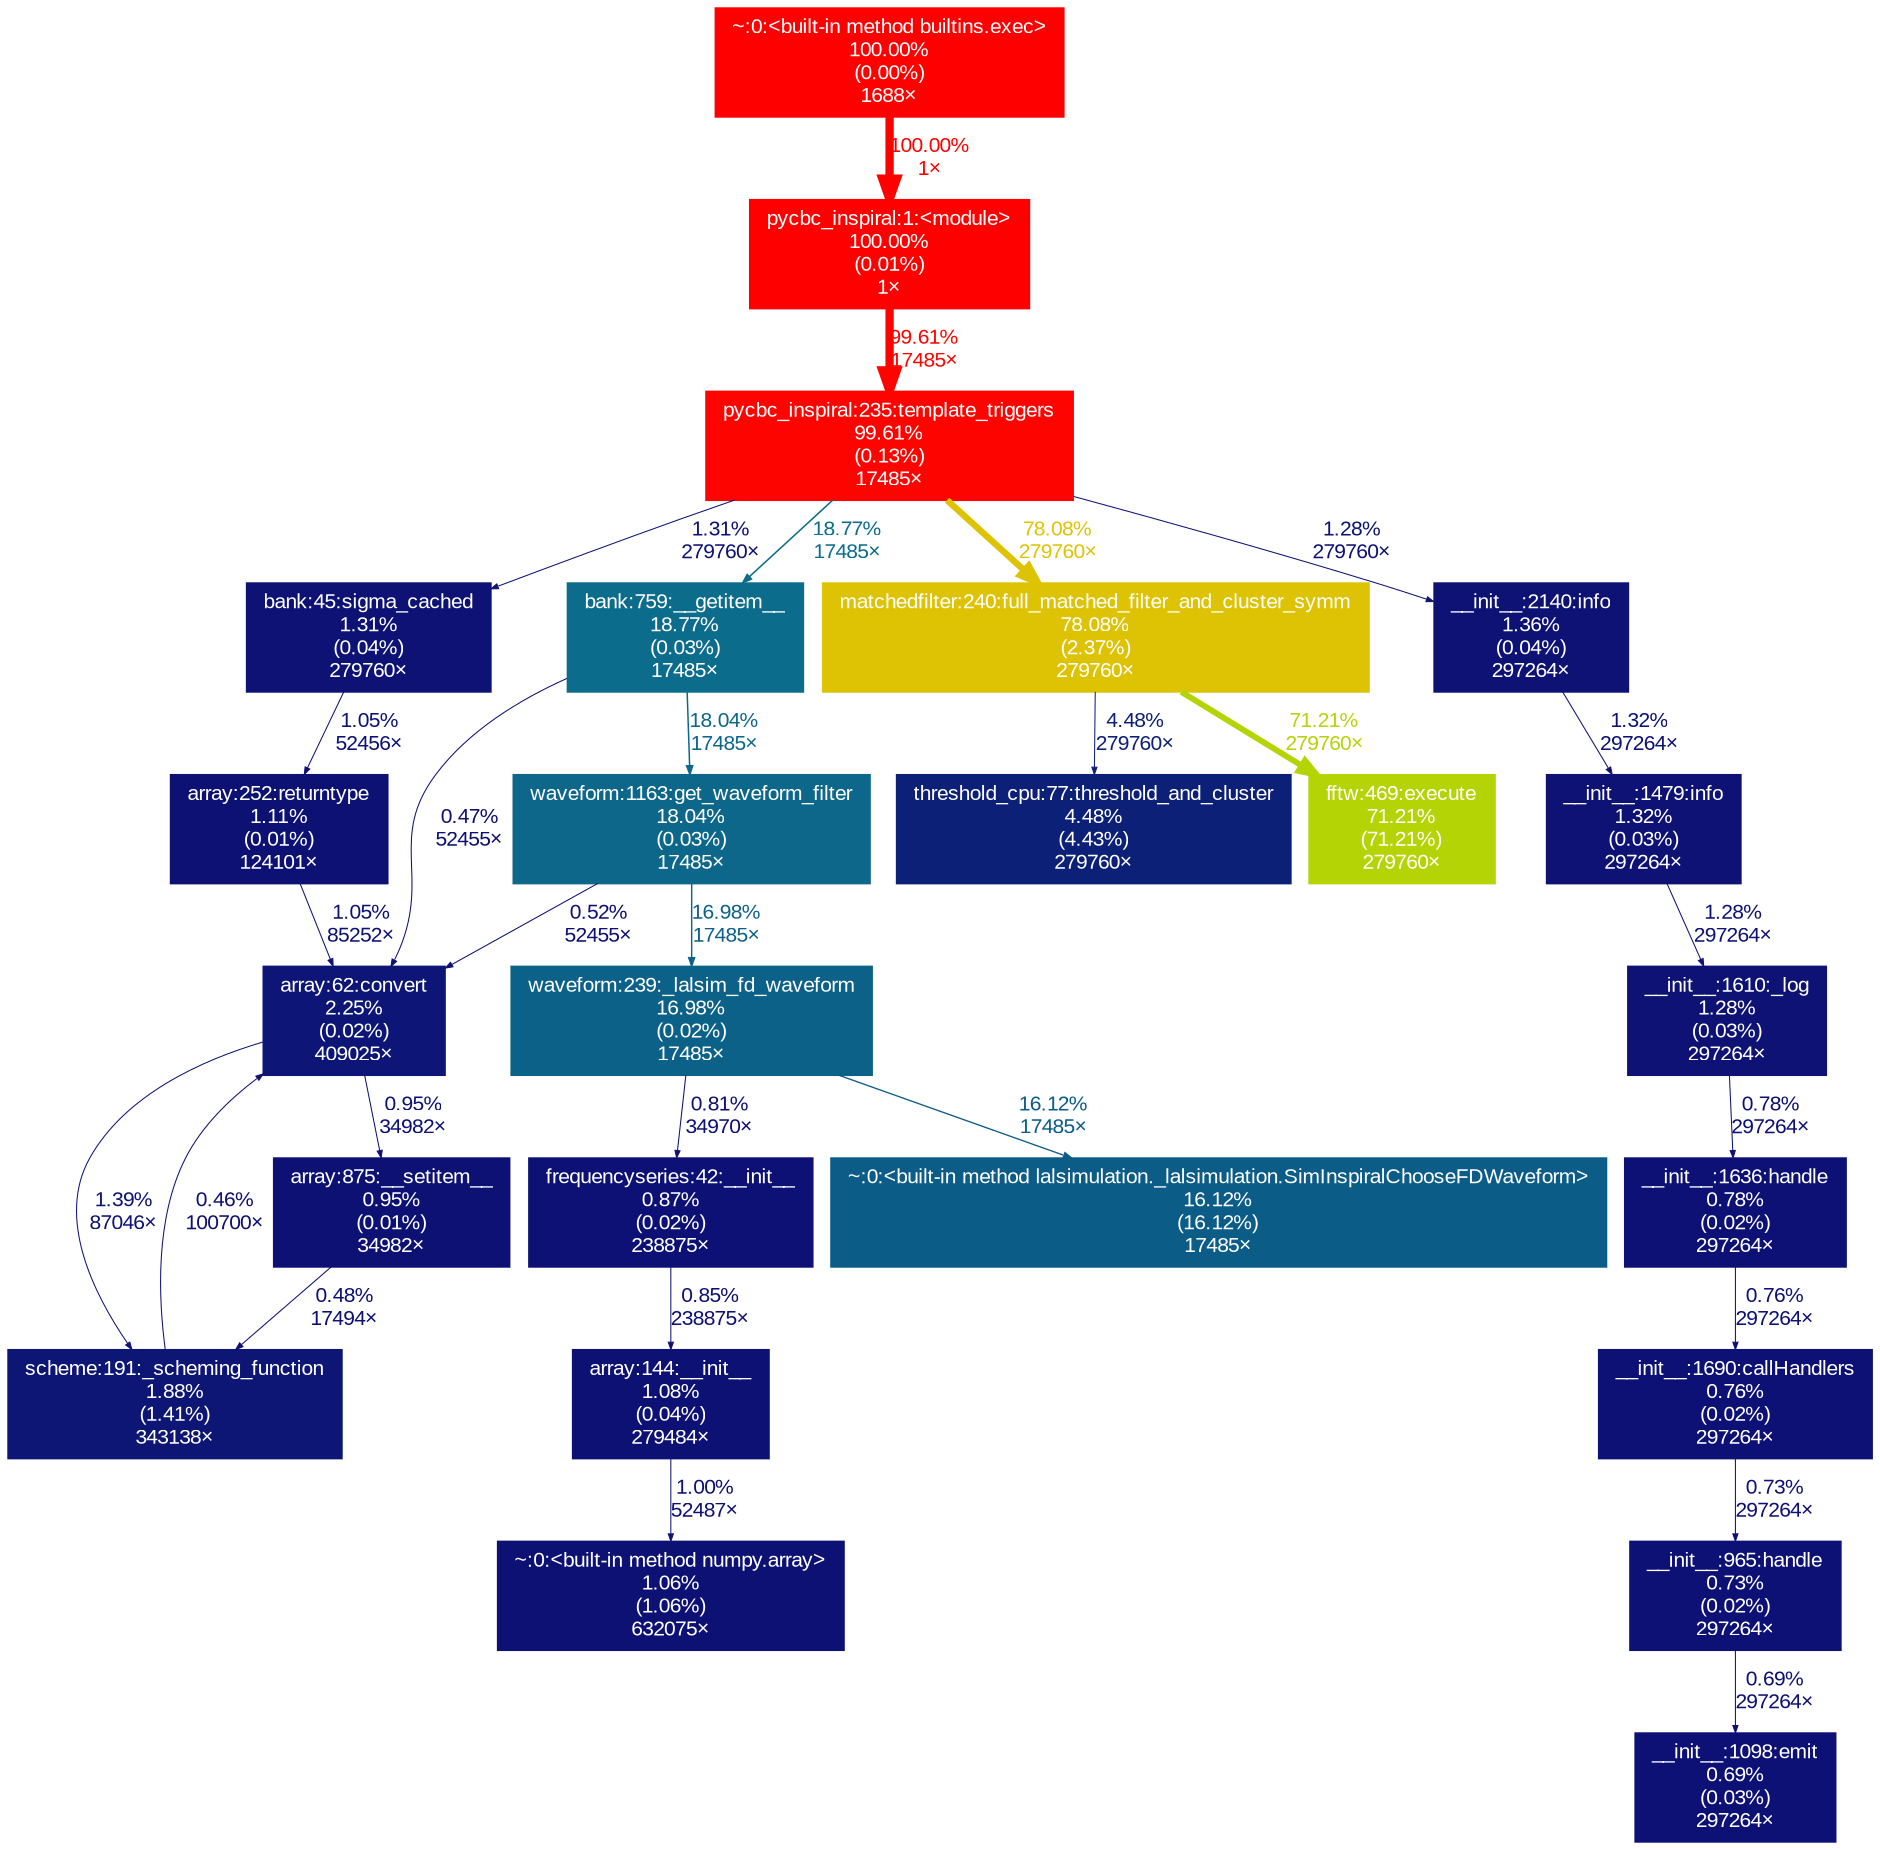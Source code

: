 digraph {
	graph [fontname=Arial, nodesep=0.125, ranksep=0.25];
	node [fontcolor=white, fontname=Arial, height=0, shape=box, style=filled, width=0];
	edge [fontname=Arial];
	372 [color="#ff0000", fontcolor="#ffffff", fontsize="10.00", label="pycbc_inspiral:1:<module>\n100.00%\n(0.01%)\n1×", tooltip="/work/pi_ccapano_umassd_edu/nperla_umassd_edu/envs/pycbc/bin/pycbc_inspiral"];
	372 -> 2565 [arrowsize="1.00", color="#fe0400", fontcolor="#fe0400", fontsize="10.00", label="99.61%\n17485×", labeldistance="3.98", penwidth="3.98"];
	1461 [color="#0d1174", fontcolor="#ffffff", fontsize="10.00", label="~:0:<built-in method numpy.array>\n1.06%\n(1.06%)\n632075×", tooltip="~"];
	1471 [color="#ff0000", fontcolor="#ffffff", fontsize="10.00", label="~:0:<built-in method builtins.exec>\n100.00%\n(0.00%)\n1688×", tooltip="~"];
	1471 -> 372 [arrowsize="1.00", color="#ff0000", fontcolor="#ff0000", fontsize="10.00", label="100.00%\n1×", labeldistance="4.00", penwidth="4.00"];
	1642 [color="#0d1074", fontcolor="#ffffff", fontsize="10.00", label="__init__:1098:emit\n0.69%\n(0.03%)\n297264×", tooltip="/work/pi_ccapano_umassd_edu/nperla_umassd_edu/envs/pycbc/lib/python3.11/logging/__init__.py"];
	1893 [color="#0d1575", fontcolor="#ffffff", fontsize="10.00", label="scheme:191:_scheming_function\n1.88%\n(1.41%)\n343138×", tooltip="/work/pi_ccapano_umassd_edu/nperla_umassd_edu/envs/pycbc/lib/python3.11/site-packages/pycbc/scheme.py"];
	1893 -> 3610 [arrowsize="0.35", color="#0d0f73", fontcolor="#0d0f73", fontsize="10.00", label="0.46%\n100700×", labeldistance="0.50", penwidth="0.50"];
	2155 [color="#0d1174", fontcolor="#ffffff", fontsize="10.00", label="array:144:__init__\n1.08%\n(0.04%)\n279484×", tooltip="/work/pi_ccapano_umassd_edu/nperla_umassd_edu/envs/pycbc/lib/python3.11/site-packages/pycbc/types/array.py"];
	2155 -> 1461 [arrowsize="0.35", color="#0d1174", fontcolor="#0d1174", fontsize="10.00", label="1.00%\n52487×", labeldistance="0.50", penwidth="0.50"];
	2180 [color="#0d1274", fontcolor="#ffffff", fontsize="10.00", label="bank:45:sigma_cached\n1.31%\n(0.04%)\n279760×", tooltip="/work/pi_ccapano_umassd_edu/nperla_umassd_edu/envs/pycbc/lib/python3.11/site-packages/pycbc/waveform/bank.py"];
	2180 -> 7521 [arrowsize="0.35", color="#0d1174", fontcolor="#0d1174", fontsize="10.00", label="1.05%\n52456×", labeldistance="0.50", penwidth="0.50"];
	2181 [color="#0c6c8b", fontcolor="#ffffff", fontsize="10.00", label="bank:759:__getitem__\n18.77%\n(0.03%)\n17485×", tooltip="/work/pi_ccapano_umassd_edu/nperla_umassd_edu/envs/pycbc/lib/python3.11/site-packages/pycbc/waveform/bank.py"];
	2181 -> 2606 [arrowsize="0.42", color="#0c678a", fontcolor="#0c678a", fontsize="10.00", label="18.04%\n17485×", labeldistance="0.72", penwidth="0.72"];
	2181 -> 3610 [arrowsize="0.35", color="#0d0f73", fontcolor="#0d0f73", fontsize="10.00", label="0.47%\n52455×", labeldistance="0.50", penwidth="0.50"];
	2257 [color="#0d1174", fontcolor="#ffffff", fontsize="10.00", label="array:875:__setitem__\n0.95%\n(0.01%)\n34982×", tooltip="/work/pi_ccapano_umassd_edu/nperla_umassd_edu/envs/pycbc/lib/python3.11/site-packages/pycbc/types/array.py"];
	2257 -> 1893 [arrowsize="0.35", color="#0d0f73", fontcolor="#0d0f73", fontsize="10.00", label="0.48%\n17494×", labeldistance="0.50", penwidth="0.50"];
	2270 [color="#0d1074", fontcolor="#ffffff", fontsize="10.00", label="frequencyseries:42:__init__\n0.87%\n(0.02%)\n238875×", tooltip="/work/pi_ccapano_umassd_edu/nperla_umassd_edu/envs/pycbc/lib/python3.11/site-packages/pycbc/types/frequencyseries.py"];
	2270 -> 2155 [arrowsize="0.35", color="#0d1074", fontcolor="#0d1074", fontsize="10.00", label="0.85%\n238875×", labeldistance="0.50", penwidth="0.50"];
	2565 [color="#fe0400", fontcolor="#ffffff", fontsize="10.00", label="pycbc_inspiral:235:template_triggers\n99.61%\n(0.13%)\n17485×", tooltip="/work/pi_ccapano_umassd_edu/nperla_umassd_edu/envs/pycbc/bin/pycbc_inspiral"];
	2565 -> 2180 [arrowsize="0.35", color="#0d1274", fontcolor="#0d1274", fontsize="10.00", label="1.31%\n279760×", labeldistance="0.50", penwidth="0.50"];
	2565 -> 2181 [arrowsize="0.43", color="#0c6c8b", fontcolor="#0c6c8b", fontsize="10.00", label="18.77%\n17485×", labeldistance="0.75", penwidth="0.75"];
	2565 -> 2585 [arrowsize="0.88", color="#dec305", fontcolor="#dec305", fontsize="10.00", label="78.08%\n279760×", labeldistance="3.12", penwidth="3.12"];
	2565 -> 2681 [arrowsize="0.35", color="#0d1274", fontcolor="#0d1274", fontsize="10.00", label="1.28%\n279760×", labeldistance="0.50", penwidth="0.50"];
	2585 [color="#dec305", fontcolor="#ffffff", fontsize="10.00", label="matchedfilter:240:full_matched_filter_and_cluster_symm\n78.08%\n(2.37%)\n279760×", tooltip="/work/pi_ccapano_umassd_edu/nperla_umassd_edu/envs/pycbc/lib/python3.11/site-packages/pycbc/filter/matchedfilter.py"];
	2585 -> 4014 [arrowsize="0.35", color="#0d2078", fontcolor="#0d2078", fontsize="10.00", label="4.48%\n279760×", labeldistance="0.50", penwidth="0.50"];
	2585 -> 7344 [arrowsize="0.84", color="#b5d406", fontcolor="#b5d406", fontsize="10.00", label="71.21%\n279760×", labeldistance="2.85", penwidth="2.85"];
	2606 [color="#0c678a", fontcolor="#ffffff", fontsize="10.00", label="waveform:1163:get_waveform_filter\n18.04%\n(0.03%)\n17485×", tooltip="/work/pi_ccapano_umassd_edu/nperla_umassd_edu/envs/pycbc/lib/python3.11/site-packages/pycbc/waveform/waveform.py"];
	2606 -> 3610 [arrowsize="0.35", color="#0d0f73", fontcolor="#0d0f73", fontsize="10.00", label="0.52%\n52455×", labeldistance="0.50", penwidth="0.50"];
	2606 -> 3631 [arrowsize="0.41", color="#0c6189", fontcolor="#0c6189", fontsize="10.00", label="16.98%\n17485×", labeldistance="0.68", penwidth="0.68"];
	2681 [color="#0d1274", fontcolor="#ffffff", fontsize="10.00", label="__init__:2140:info\n1.36%\n(0.04%)\n297264×", tooltip="/work/pi_ccapano_umassd_edu/nperla_umassd_edu/envs/pycbc/lib/python3.11/logging/__init__.py"];
	2681 -> 3542 [arrowsize="0.35", color="#0d1274", fontcolor="#0d1274", fontsize="10.00", label="1.32%\n297264×", labeldistance="0.50", penwidth="0.50"];
	3485 [color="#0d1274", fontcolor="#ffffff", fontsize="10.00", label="__init__:1610:_log\n1.28%\n(0.03%)\n297264×", tooltip="/work/pi_ccapano_umassd_edu/nperla_umassd_edu/envs/pycbc/lib/python3.11/logging/__init__.py"];
	3485 -> 3544 [arrowsize="0.35", color="#0d1074", fontcolor="#0d1074", fontsize="10.00", label="0.78%\n297264×", labeldistance="0.50", penwidth="0.50"];
	3542 [color="#0d1274", fontcolor="#ffffff", fontsize="10.00", label="__init__:1479:info\n1.32%\n(0.03%)\n297264×", tooltip="/work/pi_ccapano_umassd_edu/nperla_umassd_edu/envs/pycbc/lib/python3.11/logging/__init__.py"];
	3542 -> 3485 [arrowsize="0.35", color="#0d1274", fontcolor="#0d1274", fontsize="10.00", label="1.28%\n297264×", labeldistance="0.50", penwidth="0.50"];
	3543 [color="#0d1074", fontcolor="#ffffff", fontsize="10.00", label="__init__:1690:callHandlers\n0.76%\n(0.02%)\n297264×", tooltip="/work/pi_ccapano_umassd_edu/nperla_umassd_edu/envs/pycbc/lib/python3.11/logging/__init__.py"];
	3543 -> 8260 [arrowsize="0.35", color="#0d1074", fontcolor="#0d1074", fontsize="10.00", label="0.73%\n297264×", labeldistance="0.50", penwidth="0.50"];
	3544 [color="#0d1074", fontcolor="#ffffff", fontsize="10.00", label="__init__:1636:handle\n0.78%\n(0.02%)\n297264×", tooltip="/work/pi_ccapano_umassd_edu/nperla_umassd_edu/envs/pycbc/lib/python3.11/logging/__init__.py"];
	3544 -> 3543 [arrowsize="0.35", color="#0d1074", fontcolor="#0d1074", fontsize="10.00", label="0.76%\n297264×", labeldistance="0.50", penwidth="0.50"];
	3610 [color="#0d1676", fontcolor="#ffffff", fontsize="10.00", label="array:62:convert\n2.25%\n(0.02%)\n409025×", tooltip="/work/pi_ccapano_umassd_edu/nperla_umassd_edu/envs/pycbc/lib/python3.11/site-packages/pycbc/types/array.py"];
	3610 -> 1893 [arrowsize="0.35", color="#0d1375", fontcolor="#0d1375", fontsize="10.00", label="1.39%\n87046×", labeldistance="0.50", penwidth="0.50"];
	3610 -> 2257 [arrowsize="0.35", color="#0d1174", fontcolor="#0d1174", fontsize="10.00", label="0.95%\n34982×", labeldistance="0.50", penwidth="0.50"];
	3631 [color="#0c6189", fontcolor="#ffffff", fontsize="10.00", label="waveform:239:_lalsim_fd_waveform\n16.98%\n(0.02%)\n17485×", tooltip="/work/pi_ccapano_umassd_edu/nperla_umassd_edu/envs/pycbc/lib/python3.11/site-packages/pycbc/waveform/waveform.py"];
	3631 -> 2270 [arrowsize="0.35", color="#0d1074", fontcolor="#0d1074", fontsize="10.00", label="0.81%\n34970×", labeldistance="0.50", penwidth="0.50"];
	3631 -> 5195 [arrowsize="0.40", color="#0c5c88", fontcolor="#0c5c88", fontsize="10.00", label="16.12%\n17485×", labeldistance="0.64", penwidth="0.64"];
	4014 [color="#0d2078", fontcolor="#ffffff", fontsize="10.00", label="threshold_cpu:77:threshold_and_cluster\n4.48%\n(4.43%)\n279760×", tooltip="/work/pi_ccapano_umassd_edu/nperla_umassd_edu/envs/pycbc/lib/python3.11/site-packages/pycbc/events/threshold_cpu.py"];
	5195 [color="#0c5c88", fontcolor="#ffffff", fontsize="10.00", label="~:0:<built-in method lalsimulation._lalsimulation.SimInspiralChooseFDWaveform>\n16.12%\n(16.12%)\n17485×", tooltip="~"];
	7344 [color="#b5d406", fontcolor="#ffffff", fontsize="10.00", label="fftw:469:execute\n71.21%\n(71.21%)\n279760×", tooltip="/work/pi_ccapano_umassd_edu/nperla_umassd_edu/envs/pycbc/lib/python3.11/site-packages/pycbc/fft/fftw.py"];
	7521 [color="#0d1174", fontcolor="#ffffff", fontsize="10.00", label="array:252:returntype\n1.11%\n(0.01%)\n124101×", tooltip="/work/pi_ccapano_umassd_edu/nperla_umassd_edu/envs/pycbc/lib/python3.11/site-packages/pycbc/types/array.py"];
	7521 -> 3610 [arrowsize="0.35", color="#0d1174", fontcolor="#0d1174", fontsize="10.00", label="1.05%\n85252×", labeldistance="0.50", penwidth="0.50"];
	8260 [color="#0d1074", fontcolor="#ffffff", fontsize="10.00", label="__init__:965:handle\n0.73%\n(0.02%)\n297264×", tooltip="/work/pi_ccapano_umassd_edu/nperla_umassd_edu/envs/pycbc/lib/python3.11/logging/__init__.py"];
	8260 -> 1642 [arrowsize="0.35", color="#0d1074", fontcolor="#0d1074", fontsize="10.00", label="0.69%\n297264×", labeldistance="0.50", penwidth="0.50"];
}
